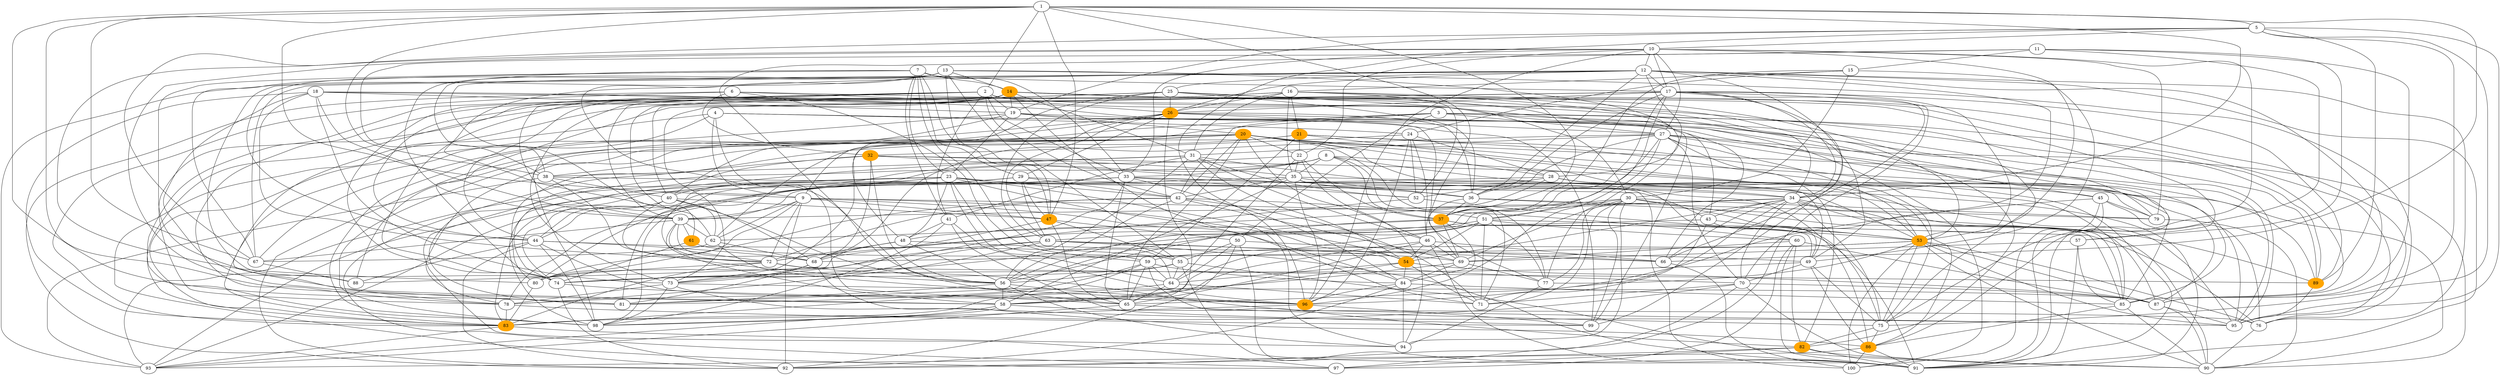 strict graph grafo {
  1 [weight = 28.00];
  2 [weight = 40.00];
  3 [weight = 45.00];
  4 [weight = 25.00];
  5 [weight = 36.00];
  6 [weight = 25.00];
  7 [weight = 27.00];
  8 [weight = 48.00];
  9 [weight = 30.00];
  10 [weight = 31.00];
  11 [weight = 35.00];
  12 [weight = 44.00];
  13 [weight = 40.00];
  14 [weight = 20.00, color=orange, style=filled];
  15 [weight = 22.00];
  16 [weight = 47.00];
  17 [weight = 23.00];
  18 [weight = 45.00];
  19 [weight = 42.00];
  20 [weight = 34.00, color=orange, style=filled];
  21 [weight = 26.00, color=orange, style=filled];
  22 [weight = 37.00];
  23 [weight = 34.00];
  24 [weight = 22.00];
  25 [weight = 49.00];
  26 [weight = 33.00, color=orange, style=filled];
  27 [weight = 35.00];
  28 [weight = 36.00];
  29 [weight = 31.00];
  30 [weight = 34.00];
  31 [weight = 28.00];
  32 [weight = 27.00, color=orange, style=filled];
  33 [weight = 35.00];
  34 [weight = 21.00];
  35 [weight = 40.00];
  36 [weight = 46.00];
  37 [weight = 35.00, color=orange, style=filled];
  38 [weight = 32.00];
  39 [weight = 45.00];
  40 [weight = 39.00];
  41 [weight = 44.00];
  42 [weight = 36.00];
  43 [weight = 45.00];
  44 [weight = 38.00];
  45 [weight = 34.00];
  46 [weight = 33.00];
  47 [weight = 30.00, color=orange, style=filled];
  48 [weight = 35.00];
  49 [weight = 33.00];
  50 [weight = 38.00];
  51 [weight = 42.00];
  52 [weight = 22.00];
  53 [weight = 44.00, color=orange, style=filled];
  54 [weight = 22.00, color=orange, style=filled];
  55 [weight = 43.00];
  56 [weight = 41.00];
  57 [weight = 25.00];
  58 [weight = 43.00];
  59 [weight = 26.00];
  60 [weight = 23.00];
  61 [weight = 40.00, color=orange, style=filled];
  62 [weight = 41.00];
  63 [weight = 37.00];
  64 [weight = 45.00];
  65 [weight = 22.00];
  66 [weight = 27.00];
  67 [weight = 29.00];
  68 [weight = 38.00];
  69 [weight = 30.00];
  70 [weight = 25.00];
  71 [weight = 31.00];
  72 [weight = 40.00];
  73 [weight = 49.00];
  74 [weight = 22.00];
  75 [weight = 40.00];
  76 [weight = 39.00];
  77 [weight = 42.00];
  78 [weight = 46.00];
  79 [weight = 37.00];
  80 [weight = 36.00];
  81 [weight = 22.00];
  82 [weight = 20.00, color=orange, style=filled];
  83 [weight = 23.00, color=orange, style=filled];
  84 [weight = 42.00];
  85 [weight = 42.00];
  86 [weight = 26.00, color=orange, style=filled];
  87 [weight = 33.00];
  88 [weight = 32.00];
  89 [weight = 28.00, color=orange, style=filled];
  90 [weight = 49.00];
  91 [weight = 40.00];
  92 [weight = 41.00];
  93 [weight = 26.00];
  94 [weight = 42.00];
  95 [weight = 49.00];
  96 [weight = 23.00, color=orange, style=filled];
  97 [weight = 49.00];
  98 [weight = 49.00];
  99 [weight = 35.00];
  100 [weight = 26.00];

  1 -- 2
  1 -- 5
  1 -- 9
  1 -- 34
  1 -- 37
  1 -- 38
  1 -- 47
  1 -- 58
  1 -- 66
  1 -- 67
  1 -- 69
  1 -- 81
  2 -- 1
  2 -- 19
  2 -- 33
  2 -- 39
  2 -- 41
  2 -- 42
  2 -- 43
  2 -- 44
  2 -- 74
  2 -- 78
  2 -- 89
  3 -- 9
  3 -- 27
  3 -- 42
  3 -- 50
  3 -- 76
  3 -- 89
  3 -- 95
  3 -- 98
  4 -- 9
  4 -- 24
  4 -- 45
  4 -- 65
  4 -- 83
  4 -- 91
  4 -- 97
  5 -- 1
  5 -- 10
  5 -- 19
  5 -- 67
  5 -- 75
  5 -- 87
  5 -- 89
  5 -- 95
  5 -- 96
  6 -- 26
  6 -- 32
  6 -- 53
  6 -- 59
  6 -- 83
  6 -- 92
  7 -- 14
  7 -- 17
  7 -- 23
  7 -- 29
  7 -- 33
  7 -- 38
  7 -- 41
  7 -- 47
  7 -- 64
  7 -- 67
  7 -- 88
  8 -- 33
  8 -- 35
  8 -- 37
  8 -- 53
  8 -- 71
  8 -- 72
  8 -- 91
  8 -- 97
  9 -- 1
  9 -- 3
  9 -- 4
  9 -- 39
  9 -- 47
  9 -- 54
  9 -- 60
  9 -- 62
  9 -- 71
  9 -- 72
  9 -- 80
  9 -- 92
  10 -- 5
  10 -- 12
  10 -- 17
  10 -- 22
  10 -- 27
  10 -- 33
  10 -- 53
  10 -- 58
  10 -- 75
  10 -- 79
  10 -- 80
  10 -- 96
  11 -- 15
  11 -- 38
  11 -- 57
  11 -- 65
  11 -- 86
  11 -- 87
  12 -- 10
  12 -- 17
  12 -- 25
  12 -- 26
  12 -- 34
  12 -- 36
  12 -- 62
  12 -- 67
  12 -- 70
  12 -- 74
  12 -- 76
  12 -- 77
  12 -- 87
  12 -- 91
  13 -- 14
  13 -- 28
  13 -- 39
  13 -- 44
  13 -- 47
  13 -- 55
  13 -- 56
  13 -- 61
  13 -- 76
  13 -- 93
  14 -- 7
  14 -- 13
  14 -- 19
  14 -- 31
  14 -- 34
  14 -- 39
  14 -- 44
  14 -- 49
  14 -- 57
  14 -- 66
  14 -- 73
  14 -- 74
  14 -- 78
  14 -- 85
  14 -- 94
  14 -- 98
  15 -- 11
  15 -- 16
  15 -- 24
  15 -- 30
  15 -- 37
  15 -- 49
  16 -- 15
  16 -- 21
  16 -- 26
  16 -- 31
  16 -- 35
  16 -- 40
  16 -- 52
  16 -- 75
  16 -- 78
  16 -- 99
  17 -- 7
  17 -- 10
  17 -- 12
  17 -- 26
  17 -- 34
  17 -- 36
  17 -- 37
  17 -- 51
  17 -- 53
  17 -- 66
  17 -- 73
  17 -- 74
  17 -- 89
  17 -- 97
  17 -- 99
  18 -- 19
  18 -- 39
  18 -- 72
  18 -- 73
  18 -- 81
  18 -- 82
  18 -- 83
  18 -- 99
  19 -- 2
  19 -- 5
  19 -- 14
  19 -- 18
  19 -- 20
  19 -- 23
  19 -- 77
  19 -- 79
  19 -- 83
  19 -- 98
  20 -- 19
  20 -- 22
  20 -- 28
  20 -- 38
  20 -- 42
  20 -- 45
  20 -- 46
  20 -- 49
  20 -- 62
  20 -- 65
  20 -- 77
  20 -- 78
  20 -- 90
  20 -- 92
  20 -- 95
  20 -- 98
  21 -- 16
  21 -- 22
  21 -- 59
  21 -- 73
  21 -- 75
  21 -- 80
  21 -- 85
  21 -- 87
  22 -- 10
  22 -- 20
  22 -- 21
  22 -- 35
  22 -- 37
  22 -- 40
  22 -- 64
  22 -- 94
  23 -- 7
  23 -- 19
  23 -- 42
  23 -- 44
  23 -- 48
  23 -- 54
  23 -- 59
  23 -- 64
  23 -- 81
  23 -- 84
  23 -- 93
  23 -- 95
  23 -- 98
  24 -- 4
  24 -- 15
  24 -- 28
  24 -- 32
  24 -- 46
  24 -- 52
  24 -- 96
  25 -- 12
  25 -- 26
  25 -- 30
  25 -- 36
  25 -- 48
  25 -- 62
  25 -- 63
  25 -- 83
  25 -- 95
  26 -- 6
  26 -- 12
  26 -- 16
  26 -- 17
  26 -- 25
  26 -- 27
  26 -- 29
  26 -- 36
  26 -- 40
  26 -- 63
  26 -- 65
  26 -- 67
  26 -- 88
  26 -- 100
  27 -- 3
  27 -- 10
  27 -- 26
  27 -- 31
  27 -- 36
  27 -- 37
  27 -- 53
  27 -- 68
  27 -- 70
  27 -- 82
  27 -- 85
  27 -- 90
  27 -- 95
  27 -- 96
  28 -- 13
  28 -- 20
  28 -- 24
  28 -- 52
  28 -- 53
  28 -- 62
  28 -- 85
  28 -- 86
  28 -- 93
  29 -- 7
  29 -- 26
  29 -- 36
  29 -- 42
  29 -- 44
  29 -- 47
  29 -- 63
  29 -- 80
  30 -- 15
  30 -- 25
  30 -- 51
  30 -- 53
  30 -- 63
  30 -- 69
  30 -- 71
  30 -- 77
  30 -- 79
  30 -- 85
  30 -- 94
  30 -- 99
  31 -- 14
  31 -- 16
  31 -- 27
  31 -- 34
  31 -- 38
  31 -- 41
  31 -- 46
  31 -- 52
  31 -- 54
  31 -- 56
  31 -- 74
  32 -- 6
  32 -- 24
  32 -- 35
  32 -- 56
  32 -- 68
  32 -- 79
  32 -- 81
  32 -- 97
  32 -- 100
  33 -- 2
  33 -- 7
  33 -- 8
  33 -- 10
  33 -- 34
  33 -- 52
  33 -- 65
  33 -- 73
  33 -- 83
  33 -- 84
  33 -- 89
  33 -- 98
  34 -- 1
  34 -- 12
  34 -- 14
  34 -- 17
  34 -- 31
  34 -- 33
  34 -- 39
  34 -- 43
  34 -- 54
  34 -- 56
  34 -- 66
  34 -- 70
  34 -- 75
  34 -- 85
  34 -- 87
  34 -- 90
  34 -- 96
  35 -- 8
  35 -- 16
  35 -- 22
  35 -- 32
  35 -- 36
  35 -- 39
  35 -- 42
  35 -- 49
  35 -- 58
  35 -- 78
  35 -- 86
  35 -- 91
  35 -- 96
  36 -- 12
  36 -- 17
  36 -- 25
  36 -- 26
  36 -- 27
  36 -- 29
  36 -- 35
  36 -- 37
  36 -- 46
  36 -- 79
  36 -- 89
  37 -- 1
  37 -- 8
  37 -- 15
  37 -- 17
  37 -- 22
  37 -- 27
  37 -- 36
  37 -- 48
  37 -- 49
  37 -- 69
  37 -- 81
  37 -- 84
  37 -- 91
  38 -- 1
  38 -- 7
  38 -- 11
  38 -- 20
  38 -- 31
  38 -- 40
  38 -- 43
  38 -- 56
  38 -- 93
  39 -- 2
  39 -- 9
  39 -- 13
  39 -- 14
  39 -- 18
  39 -- 34
  39 -- 35
  39 -- 58
  39 -- 61
  39 -- 62
  39 -- 67
  39 -- 68
  39 -- 72
  40 -- 16
  40 -- 22
  40 -- 26
  40 -- 38
  40 -- 47
  40 -- 56
  40 -- 68
  40 -- 72
  40 -- 74
  40 -- 93
  41 -- 2
  41 -- 7
  41 -- 31
  41 -- 48
  41 -- 96
  41 -- 98
  41 -- 99
  42 -- 2
  42 -- 3
  42 -- 20
  42 -- 23
  42 -- 29
  42 -- 35
  42 -- 51
  42 -- 56
  42 -- 69
  42 -- 71
  42 -- 72
  42 -- 80
  43 -- 2
  43 -- 34
  43 -- 38
  43 -- 53
  43 -- 71
  43 -- 74
  43 -- 75
  44 -- 2
  44 -- 13
  44 -- 14
  44 -- 23
  44 -- 29
  44 -- 55
  44 -- 68
  44 -- 88
  44 -- 92
  44 -- 96
  44 -- 98
  45 -- 4
  45 -- 20
  45 -- 65
  45 -- 76
  45 -- 79
  45 -- 91
  45 -- 100
  46 -- 20
  46 -- 24
  46 -- 31
  46 -- 36
  46 -- 54
  46 -- 58
  46 -- 65
  46 -- 66
  46 -- 69
  46 -- 91
  47 -- 1
  47 -- 7
  47 -- 9
  47 -- 13
  47 -- 29
  47 -- 40
  47 -- 50
  47 -- 55
  47 -- 65
  47 -- 88
  48 -- 23
  48 -- 25
  48 -- 37
  48 -- 41
  48 -- 49
  48 -- 56
  48 -- 68
  48 -- 72
  49 -- 14
  49 -- 15
  49 -- 20
  49 -- 35
  49 -- 37
  49 -- 48
  49 -- 70
  49 -- 74
  49 -- 75
  49 -- 86
  50 -- 3
  50 -- 47
  50 -- 55
  50 -- 64
  50 -- 66
  50 -- 91
  50 -- 92
  51 -- 17
  51 -- 30
  51 -- 42
  51 -- 54
  51 -- 56
  51 -- 58
  51 -- 60
  51 -- 71
  51 -- 72
  51 -- 76
  51 -- 77
  52 -- 16
  52 -- 24
  52 -- 28
  52 -- 31
  52 -- 33
  52 -- 53
  52 -- 68
  53 -- 6
  53 -- 8
  53 -- 10
  53 -- 17
  53 -- 27
  53 -- 28
  53 -- 30
  53 -- 43
  53 -- 52
  53 -- 59
  53 -- 68
  53 -- 75
  53 -- 76
  53 -- 77
  53 -- 87
  53 -- 90
  53 -- 95
  53 -- 100
  54 -- 9
  54 -- 23
  54 -- 31
  54 -- 34
  54 -- 46
  54 -- 51
  54 -- 58
  54 -- 64
  54 -- 71
  54 -- 84
  54 -- 87
  55 -- 13
  55 -- 44
  55 -- 47
  55 -- 50
  55 -- 56
  55 -- 64
  55 -- 74
  55 -- 90
  55 -- 91
  56 -- 13
  56 -- 31
  56 -- 32
  56 -- 34
  56 -- 38
  56 -- 40
  56 -- 42
  56 -- 48
  56 -- 51
  56 -- 55
  56 -- 58
  56 -- 81
  56 -- 94
  56 -- 96
  57 -- 11
  57 -- 14
  57 -- 69
  57 -- 85
  57 -- 91
  58 -- 1
  58 -- 10
  58 -- 35
  58 -- 39
  58 -- 46
  58 -- 51
  58 -- 54
  58 -- 56
  58 -- 76
  58 -- 93
  58 -- 98
  59 -- 6
  59 -- 21
  59 -- 23
  59 -- 53
  59 -- 64
  59 -- 65
  59 -- 81
  59 -- 82
  59 -- 83
  59 -- 84
  60 -- 9
  60 -- 51
  60 -- 69
  60 -- 82
  60 -- 87
  60 -- 91
  60 -- 97
  61 -- 13
  61 -- 39
  61 -- 69
  61 -- 74
  62 -- 9
  62 -- 12
  62 -- 20
  62 -- 25
  62 -- 28
  62 -- 39
  62 -- 67
  62 -- 68
  62 -- 96
  63 -- 25
  63 -- 26
  63 -- 29
  63 -- 30
  63 -- 66
  63 -- 70
  63 -- 74
  63 -- 78
  63 -- 80
  63 -- 91
  64 -- 7
  64 -- 22
  64 -- 23
  64 -- 50
  64 -- 54
  64 -- 55
  64 -- 59
  64 -- 65
  64 -- 71
  64 -- 83
  65 -- 4
  65 -- 11
  65 -- 20
  65 -- 26
  65 -- 33
  65 -- 45
  65 -- 46
  65 -- 47
  65 -- 59
  65 -- 64
  65 -- 75
  65 -- 93
  66 -- 1
  66 -- 14
  66 -- 17
  66 -- 34
  66 -- 46
  66 -- 50
  66 -- 63
  66 -- 100
  67 -- 1
  67 -- 5
  67 -- 7
  67 -- 12
  67 -- 26
  67 -- 39
  67 -- 62
  67 -- 88
  68 -- 27
  68 -- 32
  68 -- 39
  68 -- 40
  68 -- 44
  68 -- 48
  68 -- 52
  68 -- 53
  68 -- 62
  68 -- 73
  68 -- 81
  68 -- 86
  69 -- 1
  69 -- 30
  69 -- 37
  69 -- 42
  69 -- 46
  69 -- 57
  69 -- 60
  69 -- 61
  69 -- 77
  69 -- 78
  69 -- 84
  70 -- 12
  70 -- 27
  70 -- 34
  70 -- 49
  70 -- 63
  70 -- 71
  70 -- 83
  70 -- 87
  70 -- 90
  70 -- 92
  71 -- 8
  71 -- 9
  71 -- 30
  71 -- 42
  71 -- 43
  71 -- 51
  71 -- 54
  71 -- 64
  71 -- 70
  72 -- 8
  72 -- 9
  72 -- 18
  72 -- 39
  72 -- 40
  72 -- 42
  72 -- 48
  72 -- 51
  72 -- 80
  72 -- 83
  72 -- 89
  72 -- 95
  73 -- 14
  73 -- 17
  73 -- 18
  73 -- 21
  73 -- 33
  73 -- 68
  73 -- 78
  73 -- 87
  73 -- 95
  73 -- 98
  74 -- 2
  74 -- 12
  74 -- 14
  74 -- 17
  74 -- 31
  74 -- 40
  74 -- 43
  74 -- 49
  74 -- 55
  74 -- 61
  74 -- 63
  74 -- 92
  74 -- 96
  75 -- 5
  75 -- 10
  75 -- 16
  75 -- 21
  75 -- 34
  75 -- 43
  75 -- 49
  75 -- 53
  75 -- 65
  75 -- 82
  75 -- 86
  76 -- 3
  76 -- 12
  76 -- 13
  76 -- 45
  76 -- 51
  76 -- 53
  76 -- 58
  76 -- 90
  77 -- 12
  77 -- 19
  77 -- 20
  77 -- 30
  77 -- 51
  77 -- 53
  77 -- 69
  77 -- 94
  78 -- 2
  78 -- 14
  78 -- 16
  78 -- 20
  78 -- 35
  78 -- 63
  78 -- 69
  78 -- 73
  78 -- 83
  78 -- 99
  79 -- 10
  79 -- 19
  79 -- 30
  79 -- 32
  79 -- 36
  79 -- 45
  79 -- 90
  80 -- 9
  80 -- 10
  80 -- 21
  80 -- 29
  80 -- 42
  80 -- 63
  80 -- 72
  80 -- 83
  81 -- 1
  81 -- 18
  81 -- 23
  81 -- 32
  81 -- 37
  81 -- 56
  81 -- 59
  81 -- 68
  82 -- 18
  82 -- 27
  82 -- 59
  82 -- 60
  82 -- 75
  82 -- 90
  82 -- 91
  82 -- 92
  82 -- 97
  83 -- 4
  83 -- 6
  83 -- 18
  83 -- 19
  83 -- 25
  83 -- 33
  83 -- 59
  83 -- 64
  83 -- 70
  83 -- 72
  83 -- 78
  83 -- 80
  83 -- 93
  83 -- 94
  84 -- 23
  84 -- 33
  84 -- 37
  84 -- 54
  84 -- 59
  84 -- 69
  84 -- 85
  84 -- 92
  84 -- 94
  84 -- 96
  85 -- 14
  85 -- 21
  85 -- 27
  85 -- 28
  85 -- 30
  85 -- 34
  85 -- 57
  85 -- 84
  85 -- 86
  85 -- 90
  86 -- 11
  86 -- 28
  86 -- 35
  86 -- 49
  86 -- 68
  86 -- 75
  86 -- 85
  86 -- 91
  86 -- 93
  86 -- 100
  87 -- 5
  87 -- 11
  87 -- 12
  87 -- 21
  87 -- 34
  87 -- 53
  87 -- 54
  87 -- 60
  87 -- 70
  87 -- 73
  87 -- 90
  87 -- 95
  88 -- 7
  88 -- 26
  88 -- 44
  88 -- 47
  88 -- 67
  89 -- 2
  89 -- 3
  89 -- 5
  89 -- 17
  89 -- 33
  89 -- 36
  89 -- 72
  89 -- 95
  90 -- 20
  90 -- 27
  90 -- 34
  90 -- 53
  90 -- 55
  90 -- 70
  90 -- 76
  90 -- 79
  90 -- 82
  90 -- 85
  90 -- 87
  91 -- 4
  91 -- 8
  91 -- 12
  91 -- 35
  91 -- 37
  91 -- 45
  91 -- 46
  91 -- 50
  91 -- 55
  91 -- 57
  91 -- 60
  91 -- 63
  91 -- 82
  91 -- 86
  92 -- 6
  92 -- 9
  92 -- 20
  92 -- 44
  92 -- 50
  92 -- 70
  92 -- 74
  92 -- 82
  92 -- 84
  93 -- 13
  93 -- 23
  93 -- 28
  93 -- 38
  93 -- 40
  93 -- 58
  93 -- 65
  93 -- 83
  93 -- 86
  94 -- 14
  94 -- 22
  94 -- 30
  94 -- 56
  94 -- 77
  94 -- 83
  94 -- 84
  95 -- 3
  95 -- 5
  95 -- 20
  95 -- 23
  95 -- 25
  95 -- 27
  95 -- 53
  95 -- 72
  95 -- 73
  95 -- 87
  95 -- 89
  96 -- 5
  96 -- 10
  96 -- 24
  96 -- 27
  96 -- 34
  96 -- 35
  96 -- 41
  96 -- 44
  96 -- 56
  96 -- 62
  96 -- 74
  96 -- 84
  96 -- 98
  96 -- 99
  97 -- 4
  97 -- 8
  97 -- 17
  97 -- 32
  97 -- 60
  97 -- 82
  98 -- 3
  98 -- 14
  98 -- 19
  98 -- 20
  98 -- 23
  98 -- 33
  98 -- 41
  98 -- 44
  98 -- 58
  98 -- 73
  98 -- 96
  99 -- 16
  99 -- 17
  99 -- 18
  99 -- 30
  99 -- 41
  99 -- 78
  99 -- 96
  100 -- 26
  100 -- 32
  100 -- 45
  100 -- 53
  100 -- 66
  100 -- 86
}
